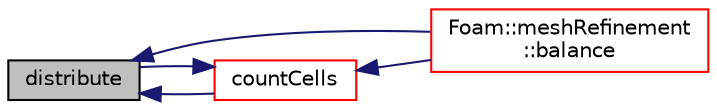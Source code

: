 digraph "distribute"
{
  bgcolor="transparent";
  edge [fontname="Helvetica",fontsize="10",labelfontname="Helvetica",labelfontsize="10"];
  node [fontname="Helvetica",fontsize="10",shape=record];
  rankdir="LR";
  Node1 [label="distribute",height=0.2,width=0.4,color="black", fillcolor="grey75", style="filled", fontcolor="black"];
  Node1 -> Node2 [dir="back",color="midnightblue",fontsize="10",style="solid",fontname="Helvetica"];
  Node2 [label="Foam::meshRefinement\l::balance",height=0.2,width=0.4,color="red",URL="$a01509.html#a64feb4b7a4116efb2111d5adf88b50a3",tooltip="Redecompose according to cell count. "];
  Node1 -> Node3 [dir="back",color="midnightblue",fontsize="10",style="solid",fontname="Helvetica"];
  Node3 [label="countCells",height=0.2,width=0.4,color="red",URL="$a00894.html#aa57d1bab8fea555d3ee75a5d2e6411cd",tooltip="Helper function: count cells per processor in wanted distribution. "];
  Node3 -> Node2 [dir="back",color="midnightblue",fontsize="10",style="solid",fontname="Helvetica"];
  Node3 -> Node1 [dir="back",color="midnightblue",fontsize="10",style="solid",fontname="Helvetica"];
}
